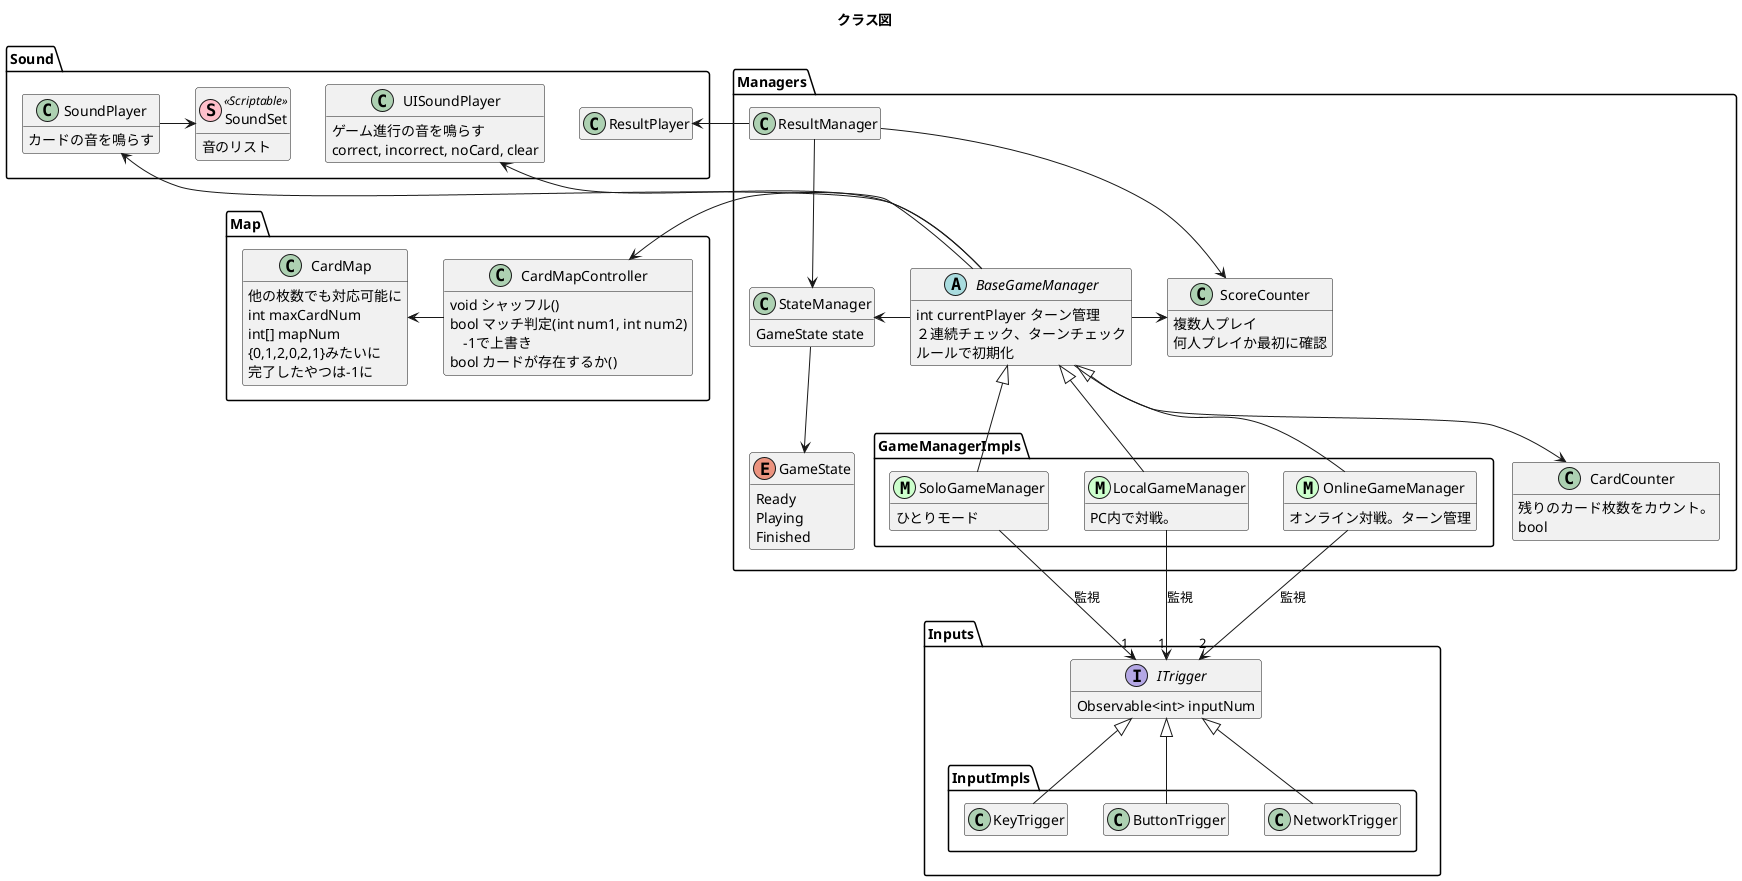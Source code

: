 @startuml
title
クラス図
end title
hide empty members


package Inputs{
  interface ITrigger{
    Observable<int> inputNum
  }
  package InputImpls{
    class KeyTrigger
    class ButtonTrigger
    class NetworkTrigger
    ITrigger <|-- KeyTrigger
    ITrigger <|-- ButtonTrigger
    ITrigger <|-- NetworkTrigger
  }
}

package Map{
  class CardMapController{
    void シャッフル()
    bool マッチ判定(int num1, int num2)\n　-1で上書き
    bool カードが存在するか() 
  }
  class CardMap{
    他の枚数でも対応可能に
    int maxCardNum
    int[] mapNum
    {0,1,2,0,2,1}みたいに
    完了したやつは-1に
  }

  CardMap <-  CardMapController
}

package Managers{
  abstract BaseGameManager{
    int currentPlayer ターン管理
    ２連続チェック、ターンチェック
    ルールで初期化
  }
  package GameManagerImpls{
    class SoloGameManager <<M,CFC>>{
      ひとりモード
    }
    class LocalGameManager <<M,CFC>>{
      PC内で対戦。
    }
  class OnlineGameManager <<M,CFC>>{
      オンライン対戦。ターン管理
    }
  }
  class CardCounter{
    残りのカード枚数をカウント。
    bool 
  }
  class ScoreCounter{
    複数人プレイ
    何人プレイか最初に確認  
  }
  enum GameState{
    Ready
    Playing
    Finished
  }
  class StateManager{
    GameState state
  }
  ResultManager --> StateManager
  ResultManager --> ScoreCounter
}


package Sound{
  class UISoundPlayer{
    ゲーム進行の音を鳴らす
    correct, incorrect, noCard, clear
  }
  class SoundSet << S,pink,Scriptable >>{
    音のリスト
  }
  class SoundPlayer{
    カードの音を鳴らす
  }
  class ResultPlayer{
    
  }
}


SoundPlayer -> SoundSet
CardMapController <- BaseGameManager
SoundPlayer <-  BaseGameManager

UISoundPlayer <-- BaseGameManager
BaseGameManager --> CardCounter
BaseGameManager -> ScoreCounter

'StateManager <-- BaseGameManager
StateManager --> GameState



BaseGameManager <|-- SoloGameManager  
BaseGameManager <|-- LocalGameManager  
BaseGameManager <|-- OnlineGameManager  
SoloGameManager -->"1" ITrigger :監視
LocalGameManager -->"1" ITrigger :監視
OnlineGameManager -->"2" ITrigger :監視
StateManager <- BaseGameManager 

ResultPlayer <- ResultManager




@end









